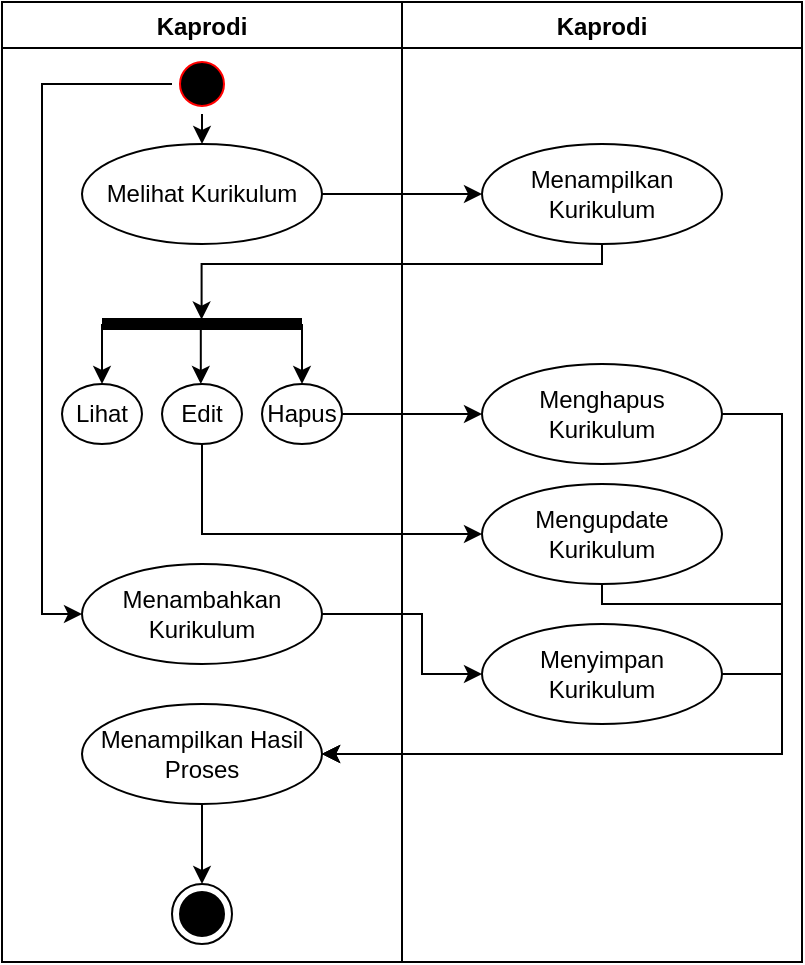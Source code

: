 <mxfile version="16.5.1" type="device"><diagram id="aXbkI6yjR0dBwwG4yEs_" name="Page-1"><mxGraphModel dx="868" dy="563" grid="1" gridSize="10" guides="1" tooltips="1" connect="1" arrows="1" fold="1" page="1" pageScale="1" pageWidth="827" pageHeight="1169" math="0" shadow="0"><root><mxCell id="0"/><mxCell id="1" parent="0"/><mxCell id="MqiwExk9rt2UOWaGw6kf-1" value="Kaprodi" style="swimlane;" vertex="1" parent="1"><mxGeometry x="40" y="40" width="200" height="480" as="geometry"/></mxCell><mxCell id="MqiwExk9rt2UOWaGw6kf-38" value="" style="edgeStyle=none;rounded=0;orthogonalLoop=1;jettySize=auto;html=1;" edge="1" parent="MqiwExk9rt2UOWaGw6kf-1" source="MqiwExk9rt2UOWaGw6kf-2" target="MqiwExk9rt2UOWaGw6kf-4"><mxGeometry relative="1" as="geometry"/></mxCell><mxCell id="MqiwExk9rt2UOWaGw6kf-2" value="" style="ellipse;html=1;shape=startState;fillColor=#000000;strokeColor=#ff0000;" vertex="1" parent="MqiwExk9rt2UOWaGw6kf-1"><mxGeometry x="85" y="26" width="30" height="30" as="geometry"/></mxCell><mxCell id="MqiwExk9rt2UOWaGw6kf-4" value="Melihat Kurikulum" style="ellipse;whiteSpace=wrap;html=1;" vertex="1" parent="MqiwExk9rt2UOWaGw6kf-1"><mxGeometry x="40" y="71" width="120" height="50" as="geometry"/></mxCell><mxCell id="MqiwExk9rt2UOWaGw6kf-32" value="" style="edgeStyle=orthogonalEdgeStyle;rounded=0;orthogonalLoop=1;jettySize=auto;html=1;exitX=0.494;exitY=0.61;exitDx=0;exitDy=0;exitPerimeter=0;" edge="1" parent="MqiwExk9rt2UOWaGw6kf-1" source="MqiwExk9rt2UOWaGw6kf-20" target="MqiwExk9rt2UOWaGw6kf-31"><mxGeometry relative="1" as="geometry"/></mxCell><mxCell id="MqiwExk9rt2UOWaGw6kf-36" style="edgeStyle=none;rounded=0;orthogonalLoop=1;jettySize=auto;html=1;exitX=1;exitY=0.5;exitDx=0;exitDy=0;exitPerimeter=0;" edge="1" parent="MqiwExk9rt2UOWaGw6kf-1" source="MqiwExk9rt2UOWaGw6kf-20" target="MqiwExk9rt2UOWaGw6kf-33"><mxGeometry relative="1" as="geometry"/></mxCell><mxCell id="MqiwExk9rt2UOWaGw6kf-20" value="" style="shape=line;html=1;strokeWidth=6;strokeColor=#000000;" vertex="1" parent="MqiwExk9rt2UOWaGw6kf-1"><mxGeometry x="50" y="151" width="100" height="20" as="geometry"/></mxCell><mxCell id="MqiwExk9rt2UOWaGw6kf-27" value="Lihat" style="ellipse;whiteSpace=wrap;html=1;" vertex="1" parent="MqiwExk9rt2UOWaGw6kf-1"><mxGeometry x="30" y="191" width="40" height="30" as="geometry"/></mxCell><mxCell id="MqiwExk9rt2UOWaGw6kf-25" style="edgeStyle=orthogonalEdgeStyle;rounded=0;orthogonalLoop=1;jettySize=auto;html=1;exitX=0;exitY=0.5;exitDx=0;exitDy=0;exitPerimeter=0;entryX=0.5;entryY=0;entryDx=0;entryDy=0;" edge="1" parent="MqiwExk9rt2UOWaGw6kf-1" source="MqiwExk9rt2UOWaGw6kf-20" target="MqiwExk9rt2UOWaGw6kf-27"><mxGeometry relative="1" as="geometry"><mxPoint x="50.2" y="221" as="targetPoint"/><Array as="points"><mxPoint x="50" y="171"/><mxPoint x="50" y="171"/></Array></mxGeometry></mxCell><mxCell id="MqiwExk9rt2UOWaGw6kf-31" value="Edit" style="ellipse;whiteSpace=wrap;html=1;" vertex="1" parent="MqiwExk9rt2UOWaGw6kf-1"><mxGeometry x="80" y="191" width="40" height="30" as="geometry"/></mxCell><mxCell id="MqiwExk9rt2UOWaGw6kf-33" value="Hapus" style="ellipse;whiteSpace=wrap;html=1;" vertex="1" parent="MqiwExk9rt2UOWaGw6kf-1"><mxGeometry x="130" y="191" width="40" height="30" as="geometry"/></mxCell><mxCell id="MqiwExk9rt2UOWaGw6kf-39" value="Menambahkan Kurikulum" style="ellipse;whiteSpace=wrap;html=1;" vertex="1" parent="MqiwExk9rt2UOWaGw6kf-1"><mxGeometry x="40" y="281" width="120" height="50" as="geometry"/></mxCell><mxCell id="MqiwExk9rt2UOWaGw6kf-54" style="edgeStyle=orthogonalEdgeStyle;rounded=0;orthogonalLoop=1;jettySize=auto;html=1;entryX=0.5;entryY=0;entryDx=0;entryDy=0;" edge="1" parent="MqiwExk9rt2UOWaGw6kf-1" source="MqiwExk9rt2UOWaGw6kf-52" target="MqiwExk9rt2UOWaGw6kf-53"><mxGeometry relative="1" as="geometry"/></mxCell><mxCell id="MqiwExk9rt2UOWaGw6kf-52" value="Menampilkan Hasil Proses" style="ellipse;whiteSpace=wrap;html=1;" vertex="1" parent="MqiwExk9rt2UOWaGw6kf-1"><mxGeometry x="40" y="351" width="120" height="50" as="geometry"/></mxCell><mxCell id="MqiwExk9rt2UOWaGw6kf-53" value="" style="ellipse;html=1;shape=endState;fillColor=#000000;strokeColor=#000000;" vertex="1" parent="MqiwExk9rt2UOWaGw6kf-1"><mxGeometry x="85" y="441" width="30" height="30" as="geometry"/></mxCell><mxCell id="MqiwExk9rt2UOWaGw6kf-37" style="edgeStyle=orthogonalEdgeStyle;rounded=0;orthogonalLoop=1;jettySize=auto;html=1;entryX=0;entryY=0.5;entryDx=0;entryDy=0;" edge="1" parent="MqiwExk9rt2UOWaGw6kf-1" source="MqiwExk9rt2UOWaGw6kf-2" target="MqiwExk9rt2UOWaGw6kf-39"><mxGeometry relative="1" as="geometry"><mxPoint x="100" y="331" as="targetPoint"/><Array as="points"><mxPoint x="20" y="41"/><mxPoint x="20" y="306"/></Array></mxGeometry></mxCell><mxCell id="MqiwExk9rt2UOWaGw6kf-6" value="Kaprodi" style="swimlane;" vertex="1" parent="1"><mxGeometry x="240" y="40" width="200" height="480" as="geometry"/></mxCell><mxCell id="MqiwExk9rt2UOWaGw6kf-10" value="Menampilkan Kurikulum" style="ellipse;whiteSpace=wrap;html=1;" vertex="1" parent="MqiwExk9rt2UOWaGw6kf-6"><mxGeometry x="40" y="71" width="120" height="50" as="geometry"/></mxCell><mxCell id="MqiwExk9rt2UOWaGw6kf-40" value="Menghapus Kurikulum" style="ellipse;whiteSpace=wrap;html=1;" vertex="1" parent="MqiwExk9rt2UOWaGw6kf-6"><mxGeometry x="40" y="181" width="120" height="50" as="geometry"/></mxCell><mxCell id="MqiwExk9rt2UOWaGw6kf-46" value="Mengupdate Kurikulum" style="ellipse;whiteSpace=wrap;html=1;" vertex="1" parent="MqiwExk9rt2UOWaGw6kf-6"><mxGeometry x="40" y="241" width="120" height="50" as="geometry"/></mxCell><mxCell id="MqiwExk9rt2UOWaGw6kf-49" value="Menyimpan Kurikulum" style="ellipse;whiteSpace=wrap;html=1;" vertex="1" parent="MqiwExk9rt2UOWaGw6kf-6"><mxGeometry x="40" y="311" width="120" height="50" as="geometry"/></mxCell><mxCell id="MqiwExk9rt2UOWaGw6kf-11" style="edgeStyle=orthogonalEdgeStyle;rounded=0;orthogonalLoop=1;jettySize=auto;html=1;entryX=0;entryY=0.5;entryDx=0;entryDy=0;" edge="1" parent="1" source="MqiwExk9rt2UOWaGw6kf-4" target="MqiwExk9rt2UOWaGw6kf-10"><mxGeometry relative="1" as="geometry"/></mxCell><mxCell id="MqiwExk9rt2UOWaGw6kf-22" style="edgeStyle=orthogonalEdgeStyle;rounded=0;orthogonalLoop=1;jettySize=auto;html=1;entryX=0.498;entryY=0.39;entryDx=0;entryDy=0;entryPerimeter=0;exitX=0.5;exitY=1;exitDx=0;exitDy=0;" edge="1" parent="1" source="MqiwExk9rt2UOWaGw6kf-10" target="MqiwExk9rt2UOWaGw6kf-20"><mxGeometry relative="1" as="geometry"><mxPoint x="140" y="231" as="targetPoint"/><Array as="points"><mxPoint x="340" y="171"/><mxPoint x="140" y="171"/></Array></mxGeometry></mxCell><mxCell id="MqiwExk9rt2UOWaGw6kf-41" style="edgeStyle=orthogonalEdgeStyle;rounded=0;orthogonalLoop=1;jettySize=auto;html=1;entryX=0;entryY=0.5;entryDx=0;entryDy=0;" edge="1" parent="1" source="MqiwExk9rt2UOWaGw6kf-33" target="MqiwExk9rt2UOWaGw6kf-40"><mxGeometry relative="1" as="geometry"><Array as="points"><mxPoint x="260" y="246"/><mxPoint x="260" y="246"/></Array></mxGeometry></mxCell><mxCell id="MqiwExk9rt2UOWaGw6kf-44" style="edgeStyle=orthogonalEdgeStyle;rounded=0;orthogonalLoop=1;jettySize=auto;html=1;entryX=1;entryY=0.5;entryDx=0;entryDy=0;" edge="1" parent="1" source="MqiwExk9rt2UOWaGw6kf-40" target="MqiwExk9rt2UOWaGw6kf-52"><mxGeometry relative="1" as="geometry"><mxPoint x="140" y="621" as="targetPoint"/><Array as="points"><mxPoint x="430" y="246"/><mxPoint x="430" y="416"/></Array></mxGeometry></mxCell><mxCell id="MqiwExk9rt2UOWaGw6kf-45" style="edgeStyle=orthogonalEdgeStyle;rounded=0;orthogonalLoop=1;jettySize=auto;html=1;entryX=0;entryY=0.5;entryDx=0;entryDy=0;" edge="1" parent="1" source="MqiwExk9rt2UOWaGw6kf-31" target="MqiwExk9rt2UOWaGw6kf-46"><mxGeometry relative="1" as="geometry"><mxPoint x="280" y="351" as="targetPoint"/><Array as="points"><mxPoint x="140" y="306"/></Array></mxGeometry></mxCell><mxCell id="MqiwExk9rt2UOWaGw6kf-48" style="edgeStyle=orthogonalEdgeStyle;rounded=0;orthogonalLoop=1;jettySize=auto;html=1;entryX=1;entryY=0.5;entryDx=0;entryDy=0;" edge="1" parent="1" source="MqiwExk9rt2UOWaGw6kf-46" target="MqiwExk9rt2UOWaGw6kf-52"><mxGeometry relative="1" as="geometry"><mxPoint x="140" y="621" as="targetPoint"/><Array as="points"><mxPoint x="340" y="341"/><mxPoint x="430" y="341"/><mxPoint x="430" y="416"/></Array></mxGeometry></mxCell><mxCell id="MqiwExk9rt2UOWaGw6kf-50" style="edgeStyle=orthogonalEdgeStyle;rounded=0;orthogonalLoop=1;jettySize=auto;html=1;entryX=0;entryY=0.5;entryDx=0;entryDy=0;" edge="1" parent="1" source="MqiwExk9rt2UOWaGw6kf-39" target="MqiwExk9rt2UOWaGw6kf-49"><mxGeometry relative="1" as="geometry"><Array as="points"><mxPoint x="250" y="346"/><mxPoint x="250" y="376"/></Array></mxGeometry></mxCell><mxCell id="MqiwExk9rt2UOWaGw6kf-51" style="edgeStyle=orthogonalEdgeStyle;rounded=0;orthogonalLoop=1;jettySize=auto;html=1;entryX=1;entryY=0.5;entryDx=0;entryDy=0;" edge="1" parent="1" source="MqiwExk9rt2UOWaGw6kf-49" target="MqiwExk9rt2UOWaGw6kf-52"><mxGeometry relative="1" as="geometry"><mxPoint x="140" y="621" as="targetPoint"/><Array as="points"><mxPoint x="430" y="376"/><mxPoint x="430" y="416"/></Array></mxGeometry></mxCell></root></mxGraphModel></diagram></mxfile>